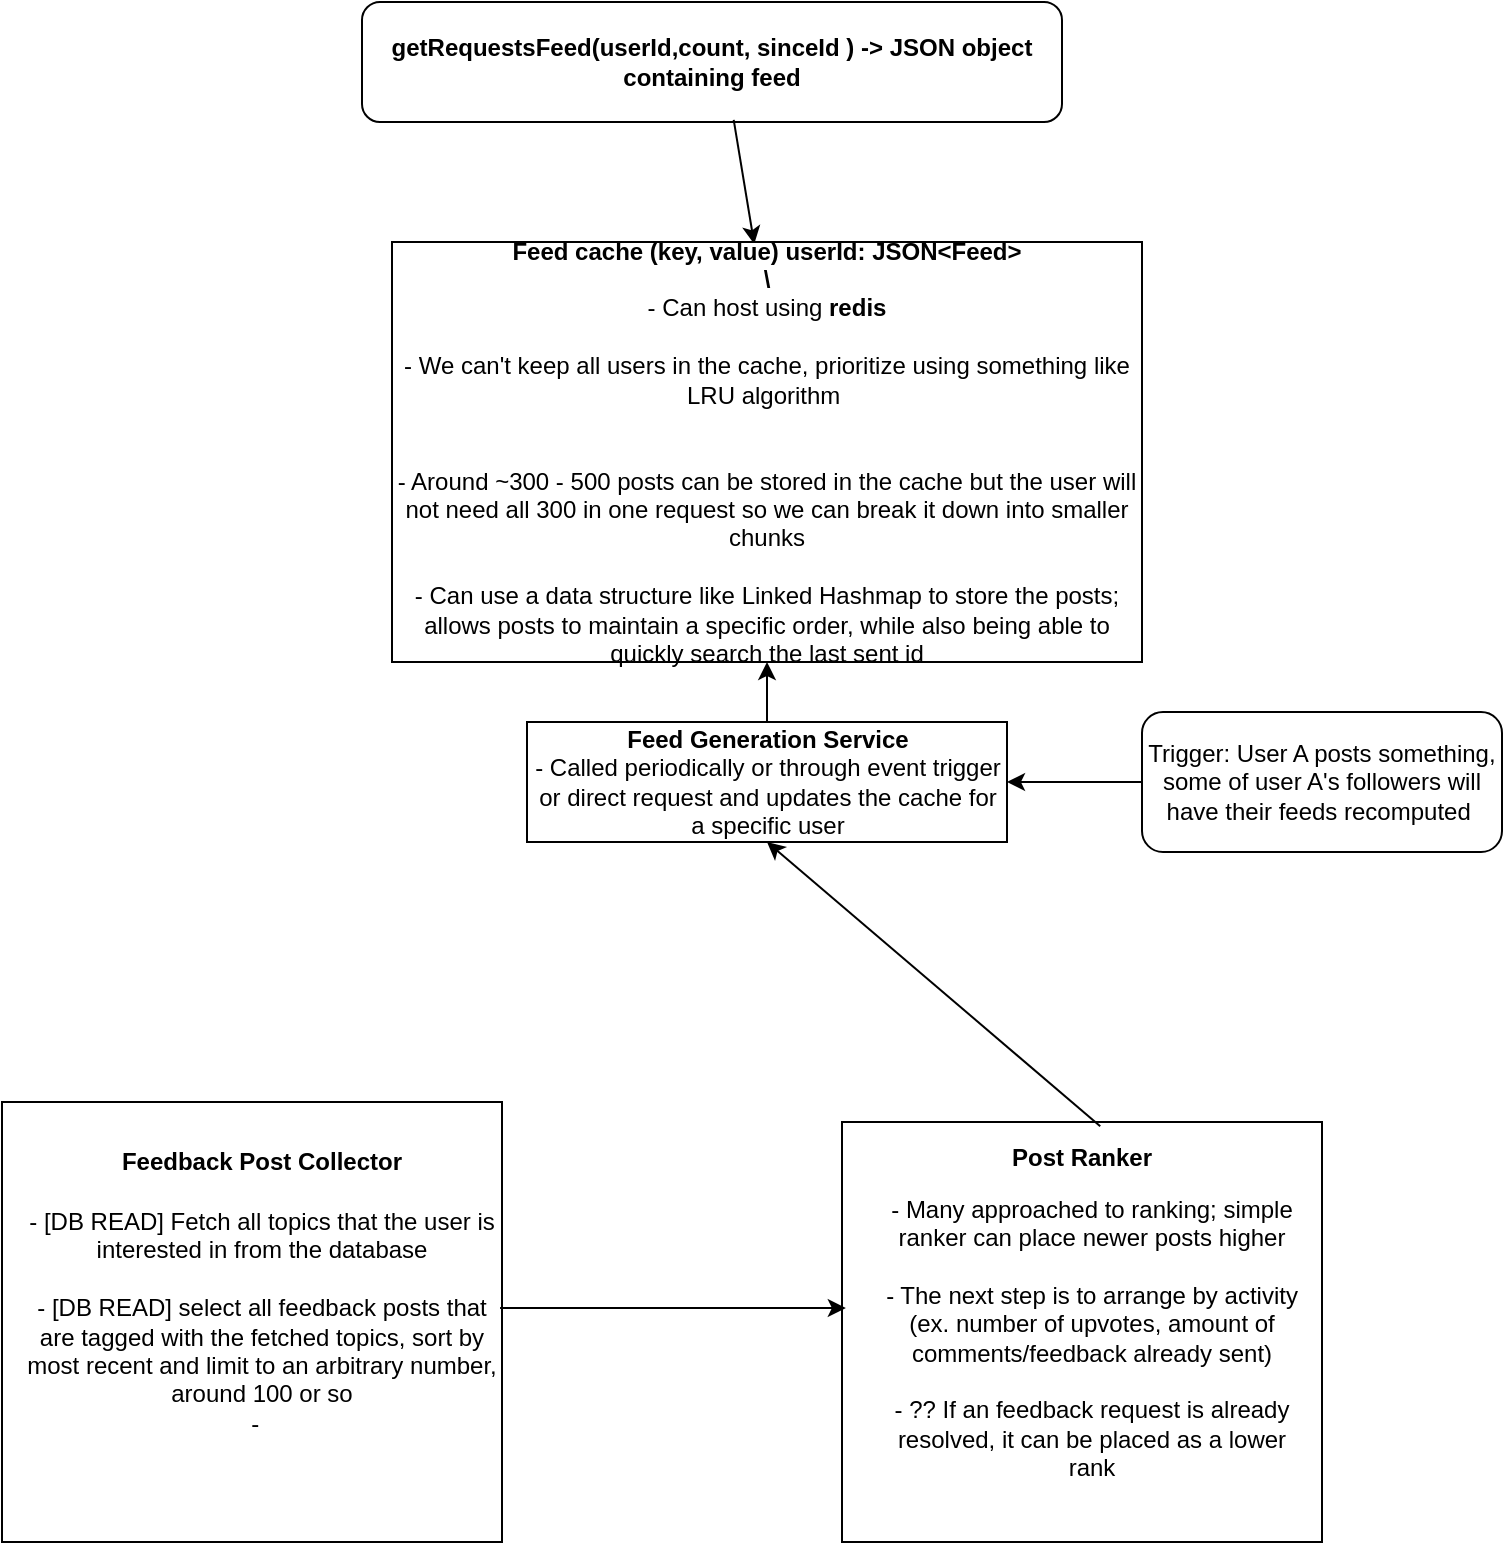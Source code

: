 <mxfile version="13.10.1" type="github">
  <diagram id="N1IDl5KR9YERxw9PhFut" name="Page-1">
    <mxGraphModel dx="1422" dy="794" grid="1" gridSize="10" guides="1" tooltips="1" connect="1" arrows="1" fold="1" page="1" pageScale="1" pageWidth="850" pageHeight="1100" math="0" shadow="0">
      <root>
        <mxCell id="0" />
        <mxCell id="1" parent="0" />
        <mxCell id="2BmxNYdpE2mA4GeSp4_O-1" value="&lt;b&gt;getRequestsFeed(userId,count, sinceId ) -&amp;gt; JSON object containing feed&lt;/b&gt;" style="rounded=1;whiteSpace=wrap;html=1;" vertex="1" parent="1">
          <mxGeometry x="250" y="20" width="350" height="60" as="geometry" />
        </mxCell>
        <mxCell id="2BmxNYdpE2mA4GeSp4_O-2" value="" style="endArrow=classic;html=1;exitX=0.531;exitY=0.983;exitDx=0;exitDy=0;exitPerimeter=0;entryX=0.483;entryY=0.005;entryDx=0;entryDy=0;entryPerimeter=0;" edge="1" parent="1" source="2BmxNYdpE2mA4GeSp4_O-1" target="2BmxNYdpE2mA4GeSp4_O-4">
          <mxGeometry width="50" height="50" relative="1" as="geometry">
            <mxPoint x="400" y="420" as="sourcePoint" />
            <mxPoint x="510" y="120" as="targetPoint" />
          </mxGeometry>
        </mxCell>
        <mxCell id="2BmxNYdpE2mA4GeSp4_O-4" value="&lt;b&gt;Feed cache (key, value) userId: JSON&amp;lt;Feed&amp;gt;&lt;/b&gt;&lt;br&gt;&lt;b&gt;\&lt;/b&gt;&lt;br&gt;- Can host using &lt;b&gt;redis&lt;/b&gt;&lt;br&gt;&lt;br&gt;- We can&#39;t keep all users in the cache, prioritize using something like LRU algorithm&amp;nbsp;&lt;br&gt;&lt;br&gt;&lt;br&gt;- Around ~300 - 500 posts can be stored in the cache but the user will not need all 300 in one request so we can break it down into smaller chunks&lt;br&gt;&lt;br&gt;- Can use a data structure like Linked Hashmap to store the posts; allows posts to maintain a specific order, while also being able to quickly search the last sent id" style="rounded=0;whiteSpace=wrap;html=1;" vertex="1" parent="1">
          <mxGeometry x="265" y="140" width="375" height="210" as="geometry" />
        </mxCell>
        <mxCell id="2BmxNYdpE2mA4GeSp4_O-6" value="&lt;b&gt;Feed Generation Service&lt;br&gt;&lt;/b&gt;- Called periodically or through event trigger or direct request and updates the cache for a specific user" style="rounded=0;whiteSpace=wrap;html=1;" vertex="1" parent="1">
          <mxGeometry x="332.5" y="380" width="240" height="60" as="geometry" />
        </mxCell>
        <mxCell id="2BmxNYdpE2mA4GeSp4_O-7" value="" style="endArrow=classic;html=1;entryX=0.5;entryY=1;entryDx=0;entryDy=0;exitX=0.5;exitY=0;exitDx=0;exitDy=0;" edge="1" parent="1" source="2BmxNYdpE2mA4GeSp4_O-6" target="2BmxNYdpE2mA4GeSp4_O-4">
          <mxGeometry width="50" height="50" relative="1" as="geometry">
            <mxPoint x="400" y="400" as="sourcePoint" />
            <mxPoint x="450" y="350" as="targetPoint" />
          </mxGeometry>
        </mxCell>
        <mxCell id="2BmxNYdpE2mA4GeSp4_O-8" value="" style="rounded=0;whiteSpace=wrap;html=1;" vertex="1" parent="1">
          <mxGeometry x="70" y="570" width="250" height="220" as="geometry" />
        </mxCell>
        <mxCell id="2BmxNYdpE2mA4GeSp4_O-9" value="&lt;b&gt;Feedback Post Collector&lt;/b&gt;" style="text;html=1;strokeColor=none;fillColor=none;align=center;verticalAlign=middle;whiteSpace=wrap;rounded=0;" vertex="1" parent="1">
          <mxGeometry x="120" y="590" width="160" height="20" as="geometry" />
        </mxCell>
        <mxCell id="2BmxNYdpE2mA4GeSp4_O-10" value="- [DB READ] Fetch all topics that the user is interested in from the database&lt;br&gt;&lt;br&gt;- [DB READ] select all feedback posts that are tagged with the fetched topics, sort by most recent and limit to an arbitrary number, around 100 or so&lt;br&gt;-&amp;nbsp;&amp;nbsp;" style="text;html=1;strokeColor=none;fillColor=none;align=center;verticalAlign=middle;whiteSpace=wrap;rounded=0;" vertex="1" parent="1">
          <mxGeometry x="80" y="625" width="240" height="110" as="geometry" />
        </mxCell>
        <mxCell id="2BmxNYdpE2mA4GeSp4_O-11" value="" style="rounded=0;whiteSpace=wrap;html=1;" vertex="1" parent="1">
          <mxGeometry x="490" y="580" width="240" height="210" as="geometry" />
        </mxCell>
        <mxCell id="2BmxNYdpE2mA4GeSp4_O-12" value="&lt;b&gt;Post Ranker&lt;/b&gt;" style="text;html=1;strokeColor=none;fillColor=none;align=center;verticalAlign=middle;whiteSpace=wrap;rounded=0;" vertex="1" parent="1">
          <mxGeometry x="535" y="590" width="150" height="15" as="geometry" />
        </mxCell>
        <mxCell id="2BmxNYdpE2mA4GeSp4_O-13" value="" style="endArrow=classic;html=1;exitX=0.996;exitY=0.436;exitDx=0;exitDy=0;exitPerimeter=0;entryX=0.008;entryY=0.443;entryDx=0;entryDy=0;entryPerimeter=0;" edge="1" parent="1" source="2BmxNYdpE2mA4GeSp4_O-10" target="2BmxNYdpE2mA4GeSp4_O-11">
          <mxGeometry width="50" height="50" relative="1" as="geometry">
            <mxPoint x="400" y="530" as="sourcePoint" />
            <mxPoint x="529" y="573" as="targetPoint" />
          </mxGeometry>
        </mxCell>
        <mxCell id="2BmxNYdpE2mA4GeSp4_O-14" value="- Many approached to ranking; simple ranker can place newer posts higher&lt;br&gt;&lt;br&gt;- The next step is to arrange by activity (ex. number of upvotes, amount of comments/feedback already sent)&lt;br&gt;&lt;br&gt;- ?? If an feedback request is already resolved, it can be placed as a lower rank" style="text;html=1;strokeColor=none;fillColor=none;align=center;verticalAlign=middle;whiteSpace=wrap;rounded=0;" vertex="1" parent="1">
          <mxGeometry x="510" y="615" width="210" height="145" as="geometry" />
        </mxCell>
        <mxCell id="2BmxNYdpE2mA4GeSp4_O-15" value="" style="endArrow=classic;html=1;exitX=0.538;exitY=0.01;exitDx=0;exitDy=0;exitPerimeter=0;entryX=0.5;entryY=1;entryDx=0;entryDy=0;" edge="1" parent="1" source="2BmxNYdpE2mA4GeSp4_O-11" target="2BmxNYdpE2mA4GeSp4_O-6">
          <mxGeometry width="50" height="50" relative="1" as="geometry">
            <mxPoint x="400" y="340" as="sourcePoint" />
            <mxPoint x="450" y="290" as="targetPoint" />
          </mxGeometry>
        </mxCell>
        <mxCell id="2BmxNYdpE2mA4GeSp4_O-16" value="Trigger: User A posts something, some of user A&#39;s followers will have their feeds recomputed&amp;nbsp;" style="rounded=1;whiteSpace=wrap;html=1;" vertex="1" parent="1">
          <mxGeometry x="640" y="375" width="180" height="70" as="geometry" />
        </mxCell>
        <mxCell id="2BmxNYdpE2mA4GeSp4_O-17" value="" style="endArrow=classic;html=1;exitX=0;exitY=0.5;exitDx=0;exitDy=0;entryX=1;entryY=0.5;entryDx=0;entryDy=0;" edge="1" parent="1" source="2BmxNYdpE2mA4GeSp4_O-16" target="2BmxNYdpE2mA4GeSp4_O-6">
          <mxGeometry width="50" height="50" relative="1" as="geometry">
            <mxPoint x="480" y="450" as="sourcePoint" />
            <mxPoint x="530" y="400" as="targetPoint" />
          </mxGeometry>
        </mxCell>
      </root>
    </mxGraphModel>
  </diagram>
</mxfile>

